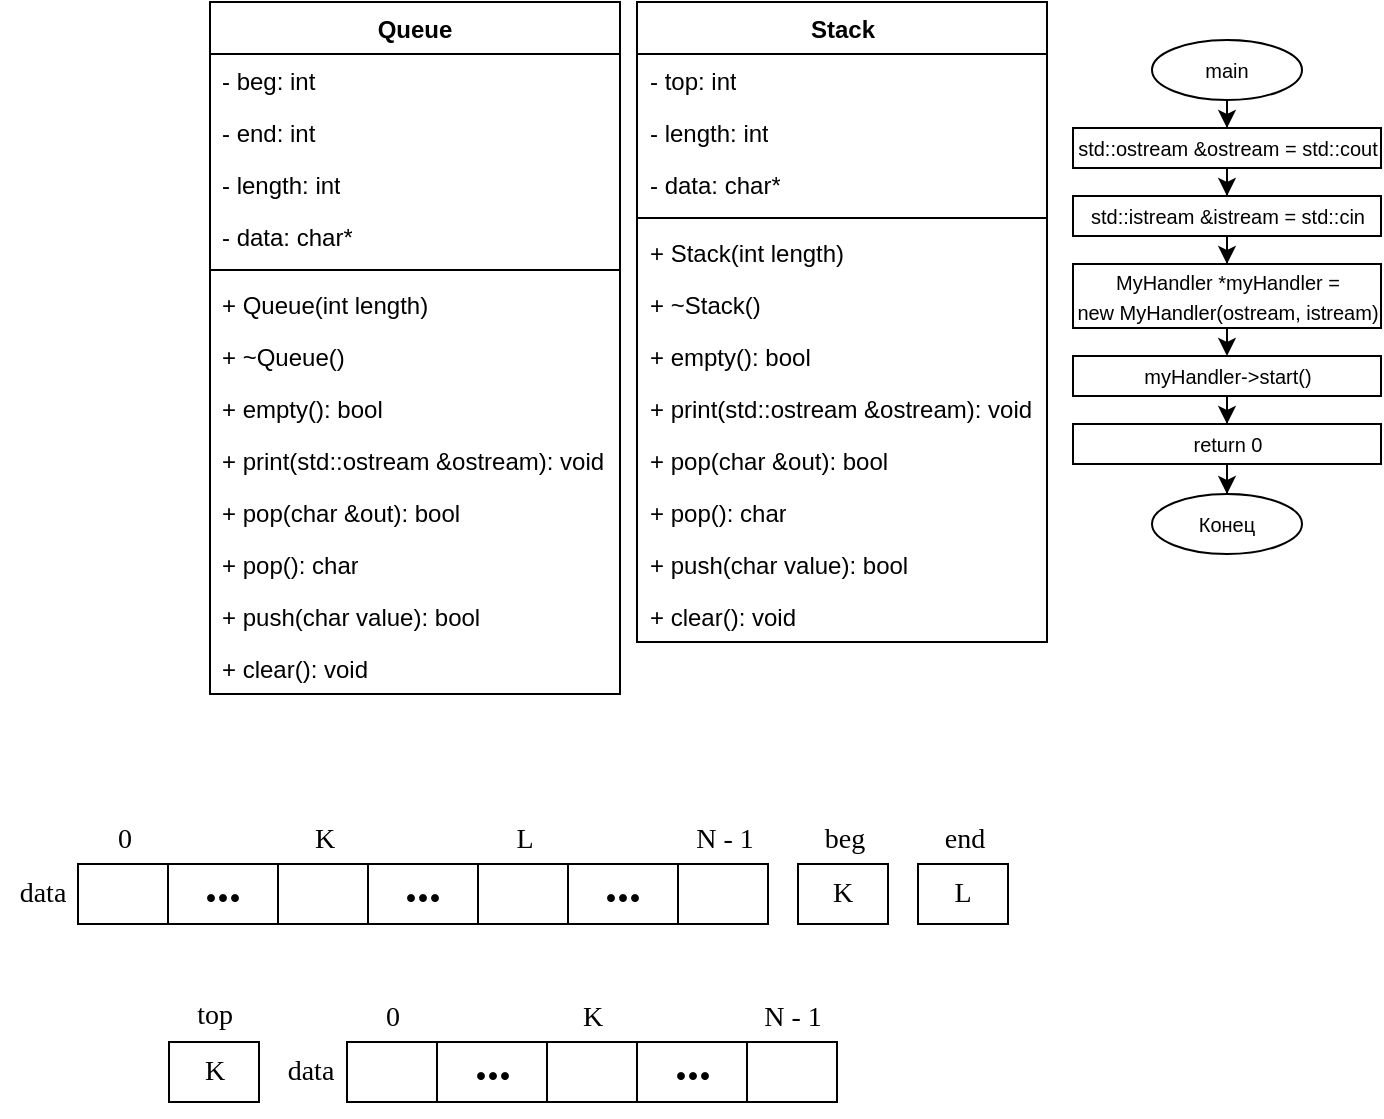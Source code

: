 <mxfile version="23.1.8" type="device">
  <diagram name="Страница — 1" id="OQYlK4gq3XDp_OIohNWo">
    <mxGraphModel dx="1935" dy="883" grid="0" gridSize="6" guides="1" tooltips="1" connect="1" arrows="1" fold="1" page="1" pageScale="1" pageWidth="827" pageHeight="1169" math="0" shadow="0">
      <root>
        <mxCell id="0" />
        <mxCell id="1" parent="0" />
        <mxCell id="WhZeEfPbCVpSr8RxyIic-16" value="Stack" style="swimlane;fontStyle=1;align=center;verticalAlign=top;childLayout=stackLayout;horizontal=1;startSize=26;horizontalStack=0;resizeParent=1;resizeParentMax=0;resizeLast=0;collapsible=1;marginBottom=0;whiteSpace=wrap;html=1;" parent="1" vertex="1">
          <mxGeometry x="401.5" y="91" width="205" height="320" as="geometry">
            <mxRectangle x="101" y="384" width="52" height="26" as="alternateBounds" />
          </mxGeometry>
        </mxCell>
        <mxCell id="WhZeEfPbCVpSr8RxyIic-20" value="- top: int" style="text;strokeColor=none;fillColor=none;align=left;verticalAlign=top;spacingLeft=4;spacingRight=4;overflow=hidden;rotatable=0;points=[[0,0.5],[1,0.5]];portConstraint=eastwest;whiteSpace=wrap;html=1;" parent="WhZeEfPbCVpSr8RxyIic-16" vertex="1">
          <mxGeometry y="26" width="205" height="26" as="geometry" />
        </mxCell>
        <mxCell id="WhZeEfPbCVpSr8RxyIic-17" value="- length: int" style="text;strokeColor=none;fillColor=none;align=left;verticalAlign=top;spacingLeft=4;spacingRight=4;overflow=hidden;rotatable=0;points=[[0,0.5],[1,0.5]];portConstraint=eastwest;whiteSpace=wrap;html=1;" parent="WhZeEfPbCVpSr8RxyIic-16" vertex="1">
          <mxGeometry y="52" width="205" height="26" as="geometry" />
        </mxCell>
        <mxCell id="Z76vCyFURMCPnctb68hr-45" value="- data: char*" style="text;strokeColor=none;fillColor=none;align=left;verticalAlign=top;spacingLeft=4;spacingRight=4;overflow=hidden;rotatable=0;points=[[0,0.5],[1,0.5]];portConstraint=eastwest;whiteSpace=wrap;html=1;" vertex="1" parent="WhZeEfPbCVpSr8RxyIic-16">
          <mxGeometry y="78" width="205" height="26" as="geometry" />
        </mxCell>
        <mxCell id="WhZeEfPbCVpSr8RxyIic-18" value="" style="line;strokeWidth=1;fillColor=none;align=left;verticalAlign=middle;spacingTop=-1;spacingLeft=3;spacingRight=3;rotatable=0;labelPosition=right;points=[];portConstraint=eastwest;strokeColor=inherit;" parent="WhZeEfPbCVpSr8RxyIic-16" vertex="1">
          <mxGeometry y="104" width="205" height="8" as="geometry" />
        </mxCell>
        <mxCell id="WhZeEfPbCVpSr8RxyIic-19" value="+ Stack(int length)" style="text;strokeColor=none;fillColor=none;align=left;verticalAlign=top;spacingLeft=4;spacingRight=4;overflow=hidden;rotatable=0;points=[[0,0.5],[1,0.5]];portConstraint=eastwest;whiteSpace=wrap;html=1;" parent="WhZeEfPbCVpSr8RxyIic-16" vertex="1">
          <mxGeometry y="112" width="205" height="26" as="geometry" />
        </mxCell>
        <mxCell id="WhZeEfPbCVpSr8RxyIic-22" value="+ ~Stack()" style="text;strokeColor=none;fillColor=none;align=left;verticalAlign=top;spacingLeft=4;spacingRight=4;overflow=hidden;rotatable=0;points=[[0,0.5],[1,0.5]];portConstraint=eastwest;whiteSpace=wrap;html=1;" parent="WhZeEfPbCVpSr8RxyIic-16" vertex="1">
          <mxGeometry y="138" width="205" height="26" as="geometry" />
        </mxCell>
        <mxCell id="WhZeEfPbCVpSr8RxyIic-21" value="+ empty(): bool" style="text;strokeColor=none;fillColor=none;align=left;verticalAlign=top;spacingLeft=4;spacingRight=4;overflow=hidden;rotatable=0;points=[[0,0.5],[1,0.5]];portConstraint=eastwest;whiteSpace=wrap;html=1;" parent="WhZeEfPbCVpSr8RxyIic-16" vertex="1">
          <mxGeometry y="164" width="205" height="26" as="geometry" />
        </mxCell>
        <mxCell id="wN-8WOTjSVyK1rVOfwQU-4" value="+ print(std::ostream &amp;amp;ostream): void" style="text;strokeColor=none;fillColor=none;align=left;verticalAlign=top;spacingLeft=4;spacingRight=4;overflow=hidden;rotatable=0;points=[[0,0.5],[1,0.5]];portConstraint=eastwest;whiteSpace=wrap;html=1;" parent="WhZeEfPbCVpSr8RxyIic-16" vertex="1">
          <mxGeometry y="190" width="205" height="26" as="geometry" />
        </mxCell>
        <mxCell id="WhZeEfPbCVpSr8RxyIic-23" value="+ pop(char &amp;amp;out): bool" style="text;strokeColor=none;fillColor=none;align=left;verticalAlign=top;spacingLeft=4;spacingRight=4;overflow=hidden;rotatable=0;points=[[0,0.5],[1,0.5]];portConstraint=eastwest;whiteSpace=wrap;html=1;" parent="WhZeEfPbCVpSr8RxyIic-16" vertex="1">
          <mxGeometry y="216" width="205" height="26" as="geometry" />
        </mxCell>
        <mxCell id="WhZeEfPbCVpSr8RxyIic-24" value="+ pop(): char" style="text;strokeColor=none;fillColor=none;align=left;verticalAlign=top;spacingLeft=4;spacingRight=4;overflow=hidden;rotatable=0;points=[[0,0.5],[1,0.5]];portConstraint=eastwest;whiteSpace=wrap;html=1;" parent="WhZeEfPbCVpSr8RxyIic-16" vertex="1">
          <mxGeometry y="242" width="205" height="26" as="geometry" />
        </mxCell>
        <mxCell id="WhZeEfPbCVpSr8RxyIic-26" value="+ push(char value): bool" style="text;strokeColor=none;fillColor=none;align=left;verticalAlign=top;spacingLeft=4;spacingRight=4;overflow=hidden;rotatable=0;points=[[0,0.5],[1,0.5]];portConstraint=eastwest;whiteSpace=wrap;html=1;" parent="WhZeEfPbCVpSr8RxyIic-16" vertex="1">
          <mxGeometry y="268" width="205" height="26" as="geometry" />
        </mxCell>
        <mxCell id="WhZeEfPbCVpSr8RxyIic-25" value="+ clear(): void" style="text;strokeColor=none;fillColor=none;align=left;verticalAlign=top;spacingLeft=4;spacingRight=4;overflow=hidden;rotatable=0;points=[[0,0.5],[1,0.5]];portConstraint=eastwest;whiteSpace=wrap;html=1;" parent="WhZeEfPbCVpSr8RxyIic-16" vertex="1">
          <mxGeometry y="294" width="205" height="26" as="geometry" />
        </mxCell>
        <mxCell id="WhZeEfPbCVpSr8RxyIic-32" value="" style="edgeStyle=orthogonalEdgeStyle;rounded=0;orthogonalLoop=1;jettySize=auto;html=1;" parent="1" source="WhZeEfPbCVpSr8RxyIic-30" target="WhZeEfPbCVpSr8RxyIic-31" edge="1">
          <mxGeometry relative="1" as="geometry" />
        </mxCell>
        <mxCell id="WhZeEfPbCVpSr8RxyIic-30" value="&lt;font style=&quot;font-size: 10px;&quot;&gt;main&lt;/font&gt;" style="ellipse;whiteSpace=wrap;html=1;" parent="1" vertex="1">
          <mxGeometry x="659" y="110" width="75" height="30" as="geometry" />
        </mxCell>
        <mxCell id="WhZeEfPbCVpSr8RxyIic-34" value="" style="edgeStyle=orthogonalEdgeStyle;rounded=0;orthogonalLoop=1;jettySize=auto;html=1;" parent="1" source="WhZeEfPbCVpSr8RxyIic-31" target="WhZeEfPbCVpSr8RxyIic-33" edge="1">
          <mxGeometry relative="1" as="geometry" />
        </mxCell>
        <mxCell id="WhZeEfPbCVpSr8RxyIic-31" value="&lt;font style=&quot;font-size: 10px;&quot;&gt;std::ostream &amp;amp;ostream = std::cout&lt;/font&gt;" style="whiteSpace=wrap;html=1;" parent="1" vertex="1">
          <mxGeometry x="619.5" y="154" width="154" height="20" as="geometry" />
        </mxCell>
        <mxCell id="WhZeEfPbCVpSr8RxyIic-36" value="" style="edgeStyle=orthogonalEdgeStyle;rounded=0;orthogonalLoop=1;jettySize=auto;html=1;" parent="1" source="WhZeEfPbCVpSr8RxyIic-33" target="WhZeEfPbCVpSr8RxyIic-35" edge="1">
          <mxGeometry relative="1" as="geometry" />
        </mxCell>
        <mxCell id="WhZeEfPbCVpSr8RxyIic-33" value="&lt;font style=&quot;font-size: 10px;&quot;&gt;std::istream &amp;amp;istream = std::cin&lt;/font&gt;" style="whiteSpace=wrap;html=1;" parent="1" vertex="1">
          <mxGeometry x="619.5" y="188" width="154" height="20" as="geometry" />
        </mxCell>
        <mxCell id="WhZeEfPbCVpSr8RxyIic-38" style="edgeStyle=orthogonalEdgeStyle;rounded=0;orthogonalLoop=1;jettySize=auto;html=1;exitX=0.5;exitY=1;exitDx=0;exitDy=0;entryX=0.5;entryY=0;entryDx=0;entryDy=0;" parent="1" source="WhZeEfPbCVpSr8RxyIic-35" target="WhZeEfPbCVpSr8RxyIic-37" edge="1">
          <mxGeometry relative="1" as="geometry" />
        </mxCell>
        <mxCell id="WhZeEfPbCVpSr8RxyIic-35" value="&lt;font style=&quot;font-size: 10px;&quot;&gt;MyHandler *myHandler = &lt;br&gt;new MyHandler(ostream, istream)&lt;/font&gt;" style="whiteSpace=wrap;html=1;" parent="1" vertex="1">
          <mxGeometry x="619.5" y="222" width="154" height="32" as="geometry" />
        </mxCell>
        <mxCell id="msGOGFPddx5jtVh7guZ0-2" style="edgeStyle=orthogonalEdgeStyle;rounded=0;orthogonalLoop=1;jettySize=auto;html=1;entryX=0.5;entryY=0;entryDx=0;entryDy=0;" parent="1" source="WhZeEfPbCVpSr8RxyIic-37" target="WhZeEfPbCVpSr8RxyIic-40" edge="1">
          <mxGeometry relative="1" as="geometry" />
        </mxCell>
        <mxCell id="WhZeEfPbCVpSr8RxyIic-37" value="&lt;font style=&quot;font-size: 10px;&quot;&gt;myHandler-&amp;gt;start()&lt;/font&gt;" style="whiteSpace=wrap;html=1;" parent="1" vertex="1">
          <mxGeometry x="619.5" y="268" width="154" height="20" as="geometry" />
        </mxCell>
        <mxCell id="WhZeEfPbCVpSr8RxyIic-45" style="edgeStyle=orthogonalEdgeStyle;rounded=0;orthogonalLoop=1;jettySize=auto;html=1;entryX=0.5;entryY=0;entryDx=0;entryDy=0;" parent="1" edge="1">
          <mxGeometry relative="1" as="geometry">
            <mxPoint x="350" y="594" as="targetPoint" />
          </mxGeometry>
        </mxCell>
        <mxCell id="WhZeEfPbCVpSr8RxyIic-48" style="edgeStyle=orthogonalEdgeStyle;rounded=0;orthogonalLoop=1;jettySize=auto;html=1;entryX=0.5;entryY=0;entryDx=0;entryDy=0;" parent="1" source="WhZeEfPbCVpSr8RxyIic-40" target="WhZeEfPbCVpSr8RxyIic-47" edge="1">
          <mxGeometry relative="1" as="geometry" />
        </mxCell>
        <mxCell id="WhZeEfPbCVpSr8RxyIic-40" value="&lt;font style=&quot;font-size: 10px;&quot;&gt;return 0&lt;/font&gt;" style="whiteSpace=wrap;html=1;" parent="1" vertex="1">
          <mxGeometry x="619.5" y="302" width="154" height="20" as="geometry" />
        </mxCell>
        <mxCell id="WhZeEfPbCVpSr8RxyIic-47" value="&lt;font style=&quot;font-size: 10px;&quot;&gt;Конец&lt;/font&gt;" style="ellipse;whiteSpace=wrap;html=1;" parent="1" vertex="1">
          <mxGeometry x="659" y="337" width="75" height="30" as="geometry" />
        </mxCell>
        <mxCell id="Z76vCyFURMCPnctb68hr-25" value="" style="group;glass=0;" vertex="1" connectable="0" parent="1">
          <mxGeometry x="83" y="485" width="504" height="67.5" as="geometry" />
        </mxCell>
        <mxCell id="Z76vCyFURMCPnctb68hr-3" value="" style="rounded=0;whiteSpace=wrap;html=1;" vertex="1" parent="Z76vCyFURMCPnctb68hr-25">
          <mxGeometry x="39" y="37" width="45" height="30" as="geometry" />
        </mxCell>
        <mxCell id="Z76vCyFURMCPnctb68hr-4" value="" style="rounded=0;whiteSpace=wrap;html=1;" vertex="1" parent="Z76vCyFURMCPnctb68hr-25">
          <mxGeometry x="139" y="37" width="45" height="30" as="geometry" />
        </mxCell>
        <mxCell id="Z76vCyFURMCPnctb68hr-5" value="" style="rounded=0;whiteSpace=wrap;html=1;" vertex="1" parent="Z76vCyFURMCPnctb68hr-25">
          <mxGeometry x="239" y="37" width="45" height="30" as="geometry" />
        </mxCell>
        <mxCell id="Z76vCyFURMCPnctb68hr-6" value="&lt;p style=&quot;line-height: 100%;&quot;&gt;&lt;font size=&quot;1&quot; style=&quot;&quot; face=&quot;Times New Roman&quot;&gt;&lt;sup style=&quot;&quot;&gt;&lt;b style=&quot;font-size: 24px;&quot;&gt;...&lt;/b&gt;&lt;/sup&gt;&lt;/font&gt;&lt;/p&gt;" style="rounded=0;whiteSpace=wrap;html=1;" vertex="1" parent="Z76vCyFURMCPnctb68hr-25">
          <mxGeometry x="84" y="37" width="55" height="30" as="geometry" />
        </mxCell>
        <mxCell id="Z76vCyFURMCPnctb68hr-8" value="" style="rounded=0;whiteSpace=wrap;html=1;" vertex="1" parent="Z76vCyFURMCPnctb68hr-25">
          <mxGeometry x="339" y="37" width="45" height="30" as="geometry" />
        </mxCell>
        <mxCell id="Z76vCyFURMCPnctb68hr-10" value="&lt;font style=&quot;font-size: 14px;&quot; face=&quot;Times New Roman&quot;&gt;K&lt;/font&gt;" style="rounded=0;whiteSpace=wrap;html=1;" vertex="1" parent="Z76vCyFURMCPnctb68hr-25">
          <mxGeometry x="399" y="37" width="45" height="30" as="geometry" />
        </mxCell>
        <mxCell id="Z76vCyFURMCPnctb68hr-11" value="&lt;font style=&quot;font-size: 14px;&quot; face=&quot;Times New Roman&quot;&gt;L&lt;/font&gt;" style="rounded=0;whiteSpace=wrap;html=1;" vertex="1" parent="Z76vCyFURMCPnctb68hr-25">
          <mxGeometry x="459" y="37" width="45" height="30" as="geometry" />
        </mxCell>
        <mxCell id="Z76vCyFURMCPnctb68hr-14" value="&lt;p style=&quot;line-height: 100%;&quot;&gt;&lt;font style=&quot;font-size: 14px;&quot; face=&quot;Times New Roman&quot;&gt;0&lt;/font&gt;&lt;/p&gt;" style="text;html=1;align=center;verticalAlign=middle;resizable=0;points=[];autosize=1;strokeColor=none;fillColor=none;" vertex="1" parent="Z76vCyFURMCPnctb68hr-25">
          <mxGeometry x="49" width="25" height="48" as="geometry" />
        </mxCell>
        <mxCell id="Z76vCyFURMCPnctb68hr-15" value="&lt;font style=&quot;font-size: 14px;&quot; face=&quot;Times New Roman&quot;&gt;data&lt;/font&gt;" style="text;html=1;align=center;verticalAlign=middle;resizable=0;points=[];autosize=1;strokeColor=none;fillColor=none;" vertex="1" parent="Z76vCyFURMCPnctb68hr-25">
          <mxGeometry y="37.5" width="41" height="29" as="geometry" />
        </mxCell>
        <mxCell id="Z76vCyFURMCPnctb68hr-16" value="&lt;p style=&quot;line-height: 100%;&quot;&gt;&lt;font style=&quot;font-size: 14px;&quot; face=&quot;Times New Roman&quot;&gt;K&lt;/font&gt;&lt;/p&gt;" style="text;html=1;align=center;verticalAlign=middle;resizable=0;points=[];autosize=1;strokeColor=none;fillColor=none;" vertex="1" parent="Z76vCyFURMCPnctb68hr-25">
          <mxGeometry x="147.5" width="28" height="48" as="geometry" />
        </mxCell>
        <mxCell id="Z76vCyFURMCPnctb68hr-17" value="&lt;p style=&quot;line-height: 100%;&quot;&gt;&lt;font style=&quot;font-size: 14px;&quot; face=&quot;Times New Roman&quot;&gt;L&lt;/font&gt;&lt;/p&gt;" style="text;html=1;align=center;verticalAlign=middle;resizable=0;points=[];autosize=1;strokeColor=none;fillColor=none;" vertex="1" parent="Z76vCyFURMCPnctb68hr-25">
          <mxGeometry x="248" width="27" height="48" as="geometry" />
        </mxCell>
        <mxCell id="Z76vCyFURMCPnctb68hr-18" value="&lt;p style=&quot;line-height: 100%;&quot;&gt;&lt;font style=&quot;font-size: 14px;&quot; face=&quot;Times New Roman&quot;&gt;N - 1&lt;/font&gt;&lt;/p&gt;" style="text;html=1;align=center;verticalAlign=middle;resizable=0;points=[];autosize=1;strokeColor=none;fillColor=none;" vertex="1" parent="Z76vCyFURMCPnctb68hr-25">
          <mxGeometry x="338" width="47" height="48" as="geometry" />
        </mxCell>
        <mxCell id="Z76vCyFURMCPnctb68hr-19" value="&lt;p style=&quot;line-height: 100%;&quot;&gt;&lt;font style=&quot;font-size: 14px;&quot; face=&quot;Times New Roman&quot;&gt;beg&lt;/font&gt;&lt;/p&gt;" style="text;html=1;align=center;verticalAlign=middle;resizable=0;points=[];autosize=1;strokeColor=none;fillColor=none;" vertex="1" parent="Z76vCyFURMCPnctb68hr-25">
          <mxGeometry x="402.5" width="38" height="48" as="geometry" />
        </mxCell>
        <mxCell id="Z76vCyFURMCPnctb68hr-20" value="&lt;p style=&quot;line-height: 100%;&quot;&gt;&lt;font style=&quot;font-size: 14px;&quot; face=&quot;Times New Roman&quot;&gt;end&lt;/font&gt;&lt;/p&gt;" style="text;html=1;align=center;verticalAlign=middle;resizable=0;points=[];autosize=1;strokeColor=none;fillColor=none;" vertex="1" parent="Z76vCyFURMCPnctb68hr-25">
          <mxGeometry x="462.5" width="38" height="48" as="geometry" />
        </mxCell>
        <mxCell id="Z76vCyFURMCPnctb68hr-23" value="&lt;p style=&quot;line-height: 100%;&quot;&gt;&lt;font size=&quot;1&quot; style=&quot;&quot; face=&quot;Times New Roman&quot;&gt;&lt;sup style=&quot;&quot;&gt;&lt;b style=&quot;font-size: 24px;&quot;&gt;...&lt;/b&gt;&lt;/sup&gt;&lt;/font&gt;&lt;/p&gt;" style="rounded=0;whiteSpace=wrap;html=1;" vertex="1" parent="Z76vCyFURMCPnctb68hr-25">
          <mxGeometry x="184" y="37" width="55" height="30" as="geometry" />
        </mxCell>
        <mxCell id="Z76vCyFURMCPnctb68hr-24" value="&lt;p style=&quot;line-height: 100%;&quot;&gt;&lt;font size=&quot;1&quot; style=&quot;&quot; face=&quot;Times New Roman&quot;&gt;&lt;sup style=&quot;&quot;&gt;&lt;b style=&quot;font-size: 24px;&quot;&gt;...&lt;/b&gt;&lt;/sup&gt;&lt;/font&gt;&lt;/p&gt;" style="rounded=0;whiteSpace=wrap;html=1;" vertex="1" parent="Z76vCyFURMCPnctb68hr-25">
          <mxGeometry x="284" y="37" width="55" height="30" as="geometry" />
        </mxCell>
        <mxCell id="Z76vCyFURMCPnctb68hr-27" value="" style="rounded=0;whiteSpace=wrap;html=1;" vertex="1" parent="1">
          <mxGeometry x="256.5" y="611" width="45" height="30" as="geometry" />
        </mxCell>
        <mxCell id="Z76vCyFURMCPnctb68hr-28" value="" style="rounded=0;whiteSpace=wrap;html=1;" vertex="1" parent="1">
          <mxGeometry x="356.5" y="611" width="45" height="30" as="geometry" />
        </mxCell>
        <mxCell id="Z76vCyFURMCPnctb68hr-30" value="&lt;p style=&quot;line-height: 100%;&quot;&gt;&lt;font size=&quot;1&quot; style=&quot;&quot; face=&quot;Times New Roman&quot;&gt;&lt;sup style=&quot;&quot;&gt;&lt;b style=&quot;font-size: 24px;&quot;&gt;...&lt;/b&gt;&lt;/sup&gt;&lt;/font&gt;&lt;/p&gt;" style="rounded=0;whiteSpace=wrap;html=1;" vertex="1" parent="1">
          <mxGeometry x="301.5" y="611" width="55" height="30" as="geometry" />
        </mxCell>
        <mxCell id="Z76vCyFURMCPnctb68hr-31" value="" style="rounded=0;whiteSpace=wrap;html=1;" vertex="1" parent="1">
          <mxGeometry x="456.5" y="611" width="45" height="30" as="geometry" />
        </mxCell>
        <mxCell id="Z76vCyFURMCPnctb68hr-32" value="&lt;font style=&quot;font-size: 14px;&quot; face=&quot;Times New Roman&quot;&gt;K&lt;/font&gt;" style="rounded=0;whiteSpace=wrap;html=1;" vertex="1" parent="1">
          <mxGeometry x="167.5" y="611" width="45" height="30" as="geometry" />
        </mxCell>
        <mxCell id="Z76vCyFURMCPnctb68hr-34" value="&lt;p style=&quot;line-height: 100%;&quot;&gt;&lt;font style=&quot;font-size: 14px;&quot; face=&quot;Times New Roman&quot;&gt;0&lt;/font&gt;&lt;/p&gt;" style="text;html=1;align=center;verticalAlign=middle;resizable=0;points=[];autosize=1;strokeColor=none;fillColor=none;" vertex="1" parent="1">
          <mxGeometry x="266.5" y="574" width="25" height="48" as="geometry" />
        </mxCell>
        <mxCell id="Z76vCyFURMCPnctb68hr-35" value="&lt;font style=&quot;font-size: 14px;&quot; face=&quot;Times New Roman&quot;&gt;data&lt;/font&gt;" style="text;html=1;align=center;verticalAlign=middle;resizable=0;points=[];autosize=1;strokeColor=none;fillColor=none;" vertex="1" parent="1">
          <mxGeometry x="217.5" y="611.5" width="41" height="29" as="geometry" />
        </mxCell>
        <mxCell id="Z76vCyFURMCPnctb68hr-36" value="&lt;p style=&quot;line-height: 100%;&quot;&gt;&lt;font style=&quot;font-size: 14px;&quot; face=&quot;Times New Roman&quot;&gt;K&lt;/font&gt;&lt;/p&gt;" style="text;html=1;align=center;verticalAlign=middle;resizable=0;points=[];autosize=1;strokeColor=none;fillColor=none;" vertex="1" parent="1">
          <mxGeometry x="365" y="574" width="28" height="48" as="geometry" />
        </mxCell>
        <mxCell id="Z76vCyFURMCPnctb68hr-38" value="&lt;p style=&quot;line-height: 100%;&quot;&gt;&lt;font style=&quot;font-size: 14px;&quot; face=&quot;Times New Roman&quot;&gt;N - 1&lt;/font&gt;&lt;/p&gt;" style="text;html=1;align=center;verticalAlign=middle;resizable=0;points=[];autosize=1;strokeColor=none;fillColor=none;" vertex="1" parent="1">
          <mxGeometry x="455.5" y="574" width="47" height="48" as="geometry" />
        </mxCell>
        <mxCell id="Z76vCyFURMCPnctb68hr-39" value="&lt;p style=&quot;line-height: 100%;&quot;&gt;&lt;font style=&quot;font-size: 14px;&quot; face=&quot;Times New Roman&quot;&gt;top&lt;/font&gt;&lt;/p&gt;" style="text;html=1;align=center;verticalAlign=middle;resizable=0;points=[];autosize=1;strokeColor=none;fillColor=none;" vertex="1" parent="1">
          <mxGeometry x="170" y="572" width="40" height="50" as="geometry" />
        </mxCell>
        <mxCell id="Z76vCyFURMCPnctb68hr-42" value="&lt;p style=&quot;line-height: 100%;&quot;&gt;&lt;font size=&quot;1&quot; style=&quot;&quot; face=&quot;Times New Roman&quot;&gt;&lt;sup style=&quot;&quot;&gt;&lt;b style=&quot;font-size: 24px;&quot;&gt;...&lt;/b&gt;&lt;/sup&gt;&lt;/font&gt;&lt;/p&gt;" style="rounded=0;whiteSpace=wrap;html=1;" vertex="1" parent="1">
          <mxGeometry x="401.5" y="611" width="55" height="30" as="geometry" />
        </mxCell>
        <mxCell id="Z76vCyFURMCPnctb68hr-46" value="Queue" style="swimlane;fontStyle=1;align=center;verticalAlign=top;childLayout=stackLayout;horizontal=1;startSize=26;horizontalStack=0;resizeParent=1;resizeParentMax=0;resizeLast=0;collapsible=1;marginBottom=0;whiteSpace=wrap;html=1;" vertex="1" parent="1">
          <mxGeometry x="188" y="91" width="205" height="346" as="geometry">
            <mxRectangle x="101" y="384" width="52" height="26" as="alternateBounds" />
          </mxGeometry>
        </mxCell>
        <mxCell id="Z76vCyFURMCPnctb68hr-47" value="- beg: int" style="text;strokeColor=none;fillColor=none;align=left;verticalAlign=top;spacingLeft=4;spacingRight=4;overflow=hidden;rotatable=0;points=[[0,0.5],[1,0.5]];portConstraint=eastwest;whiteSpace=wrap;html=1;" vertex="1" parent="Z76vCyFURMCPnctb68hr-46">
          <mxGeometry y="26" width="205" height="26" as="geometry" />
        </mxCell>
        <mxCell id="Z76vCyFURMCPnctb68hr-59" value="- end: int" style="text;strokeColor=none;fillColor=none;align=left;verticalAlign=top;spacingLeft=4;spacingRight=4;overflow=hidden;rotatable=0;points=[[0,0.5],[1,0.5]];portConstraint=eastwest;whiteSpace=wrap;html=1;" vertex="1" parent="Z76vCyFURMCPnctb68hr-46">
          <mxGeometry y="52" width="205" height="26" as="geometry" />
        </mxCell>
        <mxCell id="Z76vCyFURMCPnctb68hr-48" value="- length: int" style="text;strokeColor=none;fillColor=none;align=left;verticalAlign=top;spacingLeft=4;spacingRight=4;overflow=hidden;rotatable=0;points=[[0,0.5],[1,0.5]];portConstraint=eastwest;whiteSpace=wrap;html=1;" vertex="1" parent="Z76vCyFURMCPnctb68hr-46">
          <mxGeometry y="78" width="205" height="26" as="geometry" />
        </mxCell>
        <mxCell id="Z76vCyFURMCPnctb68hr-49" value="- data: char*" style="text;strokeColor=none;fillColor=none;align=left;verticalAlign=top;spacingLeft=4;spacingRight=4;overflow=hidden;rotatable=0;points=[[0,0.5],[1,0.5]];portConstraint=eastwest;whiteSpace=wrap;html=1;" vertex="1" parent="Z76vCyFURMCPnctb68hr-46">
          <mxGeometry y="104" width="205" height="26" as="geometry" />
        </mxCell>
        <mxCell id="Z76vCyFURMCPnctb68hr-50" value="" style="line;strokeWidth=1;fillColor=none;align=left;verticalAlign=middle;spacingTop=-1;spacingLeft=3;spacingRight=3;rotatable=0;labelPosition=right;points=[];portConstraint=eastwest;strokeColor=inherit;" vertex="1" parent="Z76vCyFURMCPnctb68hr-46">
          <mxGeometry y="130" width="205" height="8" as="geometry" />
        </mxCell>
        <mxCell id="Z76vCyFURMCPnctb68hr-51" value="+ Queue(int length)" style="text;strokeColor=none;fillColor=none;align=left;verticalAlign=top;spacingLeft=4;spacingRight=4;overflow=hidden;rotatable=0;points=[[0,0.5],[1,0.5]];portConstraint=eastwest;whiteSpace=wrap;html=1;" vertex="1" parent="Z76vCyFURMCPnctb68hr-46">
          <mxGeometry y="138" width="205" height="26" as="geometry" />
        </mxCell>
        <mxCell id="Z76vCyFURMCPnctb68hr-52" value="+ ~Queue()" style="text;strokeColor=none;fillColor=none;align=left;verticalAlign=top;spacingLeft=4;spacingRight=4;overflow=hidden;rotatable=0;points=[[0,0.5],[1,0.5]];portConstraint=eastwest;whiteSpace=wrap;html=1;" vertex="1" parent="Z76vCyFURMCPnctb68hr-46">
          <mxGeometry y="164" width="205" height="26" as="geometry" />
        </mxCell>
        <mxCell id="Z76vCyFURMCPnctb68hr-53" value="+ empty(): bool" style="text;strokeColor=none;fillColor=none;align=left;verticalAlign=top;spacingLeft=4;spacingRight=4;overflow=hidden;rotatable=0;points=[[0,0.5],[1,0.5]];portConstraint=eastwest;whiteSpace=wrap;html=1;" vertex="1" parent="Z76vCyFURMCPnctb68hr-46">
          <mxGeometry y="190" width="205" height="26" as="geometry" />
        </mxCell>
        <mxCell id="Z76vCyFURMCPnctb68hr-54" value="+ print(std::ostream &amp;amp;ostream): void" style="text;strokeColor=none;fillColor=none;align=left;verticalAlign=top;spacingLeft=4;spacingRight=4;overflow=hidden;rotatable=0;points=[[0,0.5],[1,0.5]];portConstraint=eastwest;whiteSpace=wrap;html=1;" vertex="1" parent="Z76vCyFURMCPnctb68hr-46">
          <mxGeometry y="216" width="205" height="26" as="geometry" />
        </mxCell>
        <mxCell id="Z76vCyFURMCPnctb68hr-55" value="+ pop(char &amp;amp;out): bool" style="text;strokeColor=none;fillColor=none;align=left;verticalAlign=top;spacingLeft=4;spacingRight=4;overflow=hidden;rotatable=0;points=[[0,0.5],[1,0.5]];portConstraint=eastwest;whiteSpace=wrap;html=1;" vertex="1" parent="Z76vCyFURMCPnctb68hr-46">
          <mxGeometry y="242" width="205" height="26" as="geometry" />
        </mxCell>
        <mxCell id="Z76vCyFURMCPnctb68hr-56" value="+ pop(): char" style="text;strokeColor=none;fillColor=none;align=left;verticalAlign=top;spacingLeft=4;spacingRight=4;overflow=hidden;rotatable=0;points=[[0,0.5],[1,0.5]];portConstraint=eastwest;whiteSpace=wrap;html=1;" vertex="1" parent="Z76vCyFURMCPnctb68hr-46">
          <mxGeometry y="268" width="205" height="26" as="geometry" />
        </mxCell>
        <mxCell id="Z76vCyFURMCPnctb68hr-57" value="+ push(char value): bool" style="text;strokeColor=none;fillColor=none;align=left;verticalAlign=top;spacingLeft=4;spacingRight=4;overflow=hidden;rotatable=0;points=[[0,0.5],[1,0.5]];portConstraint=eastwest;whiteSpace=wrap;html=1;" vertex="1" parent="Z76vCyFURMCPnctb68hr-46">
          <mxGeometry y="294" width="205" height="26" as="geometry" />
        </mxCell>
        <mxCell id="Z76vCyFURMCPnctb68hr-58" value="+ clear(): void" style="text;strokeColor=none;fillColor=none;align=left;verticalAlign=top;spacingLeft=4;spacingRight=4;overflow=hidden;rotatable=0;points=[[0,0.5],[1,0.5]];portConstraint=eastwest;whiteSpace=wrap;html=1;" vertex="1" parent="Z76vCyFURMCPnctb68hr-46">
          <mxGeometry y="320" width="205" height="26" as="geometry" />
        </mxCell>
      </root>
    </mxGraphModel>
  </diagram>
</mxfile>
